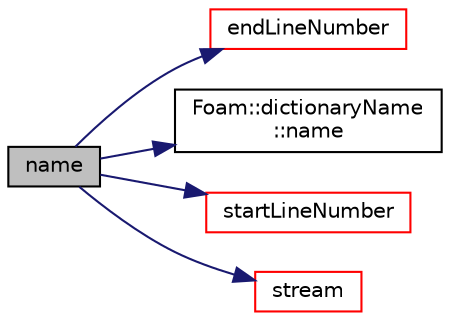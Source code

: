 digraph "name"
{
  bgcolor="transparent";
  edge [fontname="Helvetica",fontsize="10",labelfontname="Helvetica",labelfontsize="10"];
  node [fontname="Helvetica",fontsize="10",shape=record];
  rankdir="LR";
  Node119 [label="name",height=0.2,width=0.4,color="black", fillcolor="grey75", style="filled", fontcolor="black"];
  Node119 -> Node120 [color="midnightblue",fontsize="10",style="solid",fontname="Helvetica"];
  Node120 [label="endLineNumber",height=0.2,width=0.4,color="red",URL="$a27133.html#aadf8bab0cf212259a7b89bb557090139",tooltip="Return line number of last token in dictionary. "];
  Node119 -> Node127 [color="midnightblue",fontsize="10",style="solid",fontname="Helvetica"];
  Node127 [label="Foam::dictionaryName\l::name",height=0.2,width=0.4,color="black",URL="$a27125.html#aba53f1f9c8fadfa65f4099af10df348c",tooltip="Return the dictionary name. "];
  Node119 -> Node128 [color="midnightblue",fontsize="10",style="solid",fontname="Helvetica"];
  Node128 [label="startLineNumber",height=0.2,width=0.4,color="red",URL="$a27133.html#ae600f44c2d45e1a41238ffe3a3bcd102",tooltip="Return line number of first token in dictionary. "];
  Node119 -> Node130 [color="midnightblue",fontsize="10",style="solid",fontname="Helvetica"];
  Node130 [label="stream",height=0.2,width=0.4,color="red",URL="$a27133.html#ab2b921eea569536b6c731de71afb5418",tooltip="This entry is not a primitive,. "];
}
